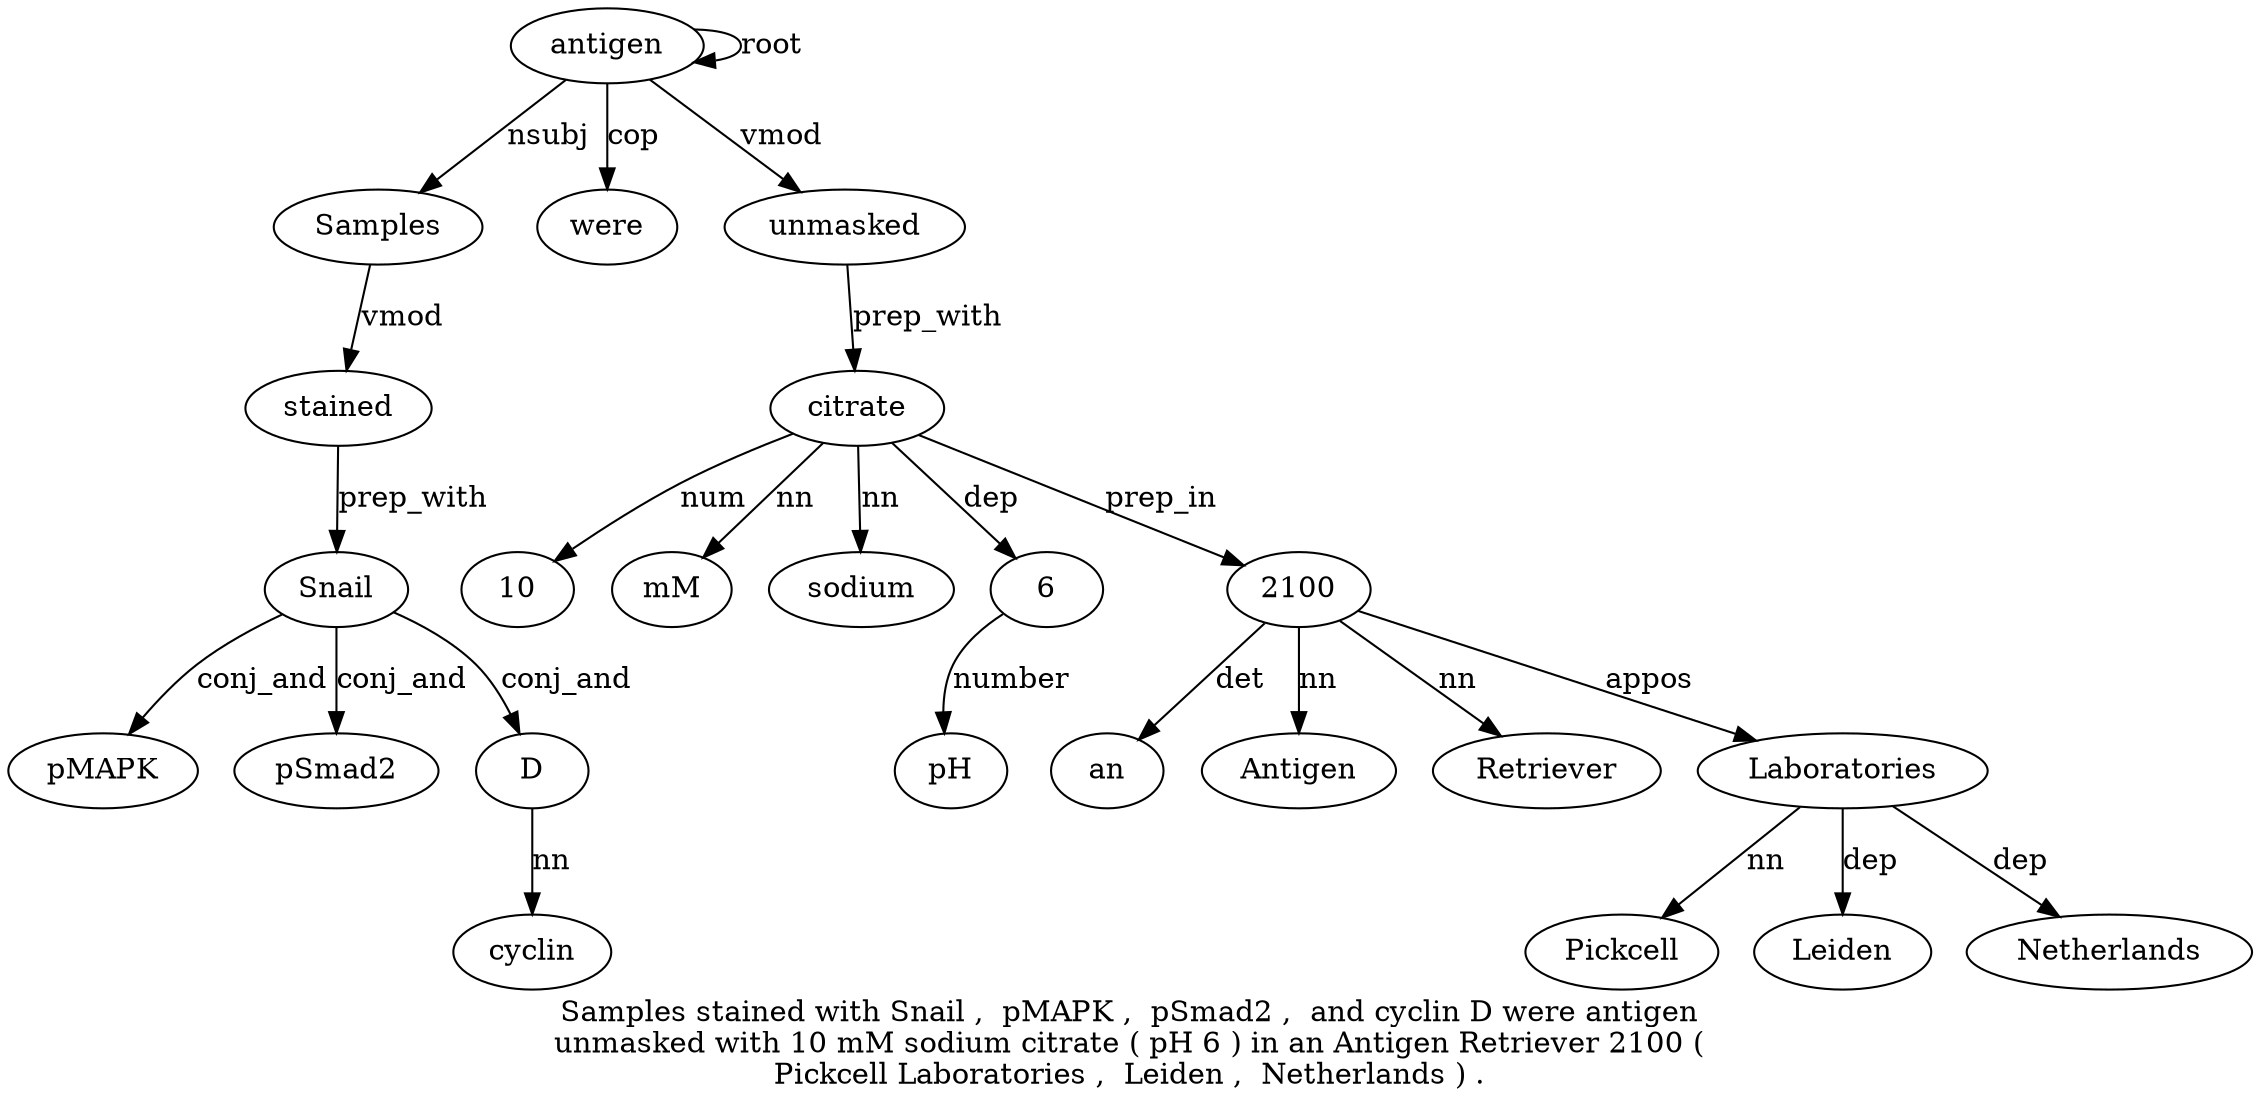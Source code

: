 digraph "Samples stained with Snail ,  pMAPK ,  pSmad2 ,  and cyclin D were antigen unmasked with 10 mM sodium citrate ( pH 6 ) in an Antigen Retriever 2100 ( Pickcell Laboratories ,  Leiden ,  Netherlands ) ." {
label="Samples stained with Snail ,  pMAPK ,  pSmad2 ,  and cyclin D were antigen
unmasked with 10 mM sodium citrate ( pH 6 ) in an Antigen Retriever 2100 (
Pickcell Laboratories ,  Leiden ,  Netherlands ) .";
antigen14 [style=filled, fillcolor=white, label=antigen];
Samples1 [style=filled, fillcolor=white, label=Samples];
antigen14 -> Samples1  [label=nsubj];
stained2 [style=filled, fillcolor=white, label=stained];
Samples1 -> stained2  [label=vmod];
Snail4 [style=filled, fillcolor=white, label=Snail];
stained2 -> Snail4  [label=prep_with];
pMAPK6 [style=filled, fillcolor=white, label=pMAPK];
Snail4 -> pMAPK6  [label=conj_and];
pSmad28 [style=filled, fillcolor=white, label=pSmad2];
Snail4 -> pSmad28  [label=conj_and];
D12 [style=filled, fillcolor=white, label=D];
cyclin11 [style=filled, fillcolor=white, label=cyclin];
D12 -> cyclin11  [label=nn];
Snail4 -> D12  [label=conj_and];
were13 [style=filled, fillcolor=white, label=were];
antigen14 -> were13  [label=cop];
antigen14 -> antigen14  [label=root];
unmasked15 [style=filled, fillcolor=white, label=unmasked];
antigen14 -> unmasked15  [label=vmod];
citrate20 [style=filled, fillcolor=white, label=citrate];
1017 [style=filled, fillcolor=white, label=10];
citrate20 -> 1017  [label=num];
mM18 [style=filled, fillcolor=white, label=mM];
citrate20 -> mM18  [label=nn];
sodium19 [style=filled, fillcolor=white, label=sodium];
citrate20 -> sodium19  [label=nn];
unmasked15 -> citrate20  [label=prep_with];
623 [style=filled, fillcolor=white, label=6];
pH22 [style=filled, fillcolor=white, label=pH];
623 -> pH22  [label=number];
citrate20 -> 623  [label=dep];
210029 [style=filled, fillcolor=white, label=2100];
an26 [style=filled, fillcolor=white, label=an];
210029 -> an26  [label=det];
Antigen27 [style=filled, fillcolor=white, label=Antigen];
210029 -> Antigen27  [label=nn];
Retriever28 [style=filled, fillcolor=white, label=Retriever];
210029 -> Retriever28  [label=nn];
citrate20 -> 210029  [label=prep_in];
Laboratories32 [style=filled, fillcolor=white, label=Laboratories];
Pickcell31 [style=filled, fillcolor=white, label=Pickcell];
Laboratories32 -> Pickcell31  [label=nn];
210029 -> Laboratories32  [label=appos];
Leiden34 [style=filled, fillcolor=white, label=Leiden];
Laboratories32 -> Leiden34  [label=dep];
Netherlands36 [style=filled, fillcolor=white, label=Netherlands];
Laboratories32 -> Netherlands36  [label=dep];
}
